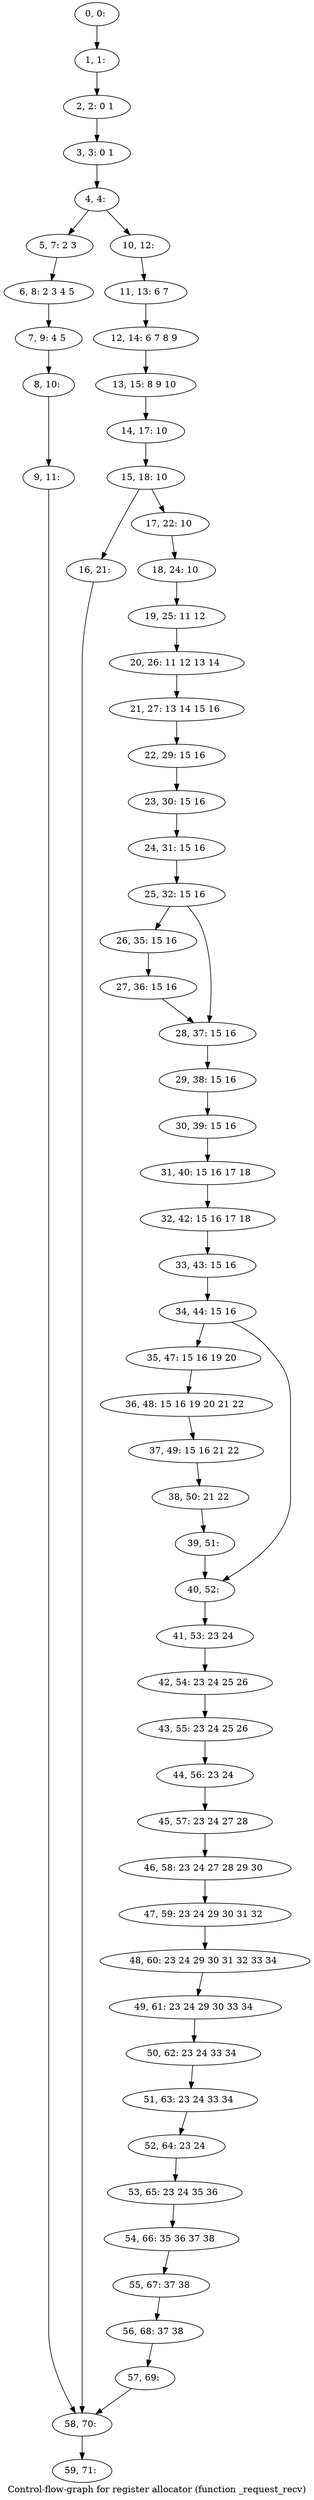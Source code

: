 digraph G {
graph [label="Control-flow-graph for register allocator (function _request_recv)"]
0[label="0, 0: "];
1[label="1, 1: "];
2[label="2, 2: 0 1 "];
3[label="3, 3: 0 1 "];
4[label="4, 4: "];
5[label="5, 7: 2 3 "];
6[label="6, 8: 2 3 4 5 "];
7[label="7, 9: 4 5 "];
8[label="8, 10: "];
9[label="9, 11: "];
10[label="10, 12: "];
11[label="11, 13: 6 7 "];
12[label="12, 14: 6 7 8 9 "];
13[label="13, 15: 8 9 10 "];
14[label="14, 17: 10 "];
15[label="15, 18: 10 "];
16[label="16, 21: "];
17[label="17, 22: 10 "];
18[label="18, 24: 10 "];
19[label="19, 25: 11 12 "];
20[label="20, 26: 11 12 13 14 "];
21[label="21, 27: 13 14 15 16 "];
22[label="22, 29: 15 16 "];
23[label="23, 30: 15 16 "];
24[label="24, 31: 15 16 "];
25[label="25, 32: 15 16 "];
26[label="26, 35: 15 16 "];
27[label="27, 36: 15 16 "];
28[label="28, 37: 15 16 "];
29[label="29, 38: 15 16 "];
30[label="30, 39: 15 16 "];
31[label="31, 40: 15 16 17 18 "];
32[label="32, 42: 15 16 17 18 "];
33[label="33, 43: 15 16 "];
34[label="34, 44: 15 16 "];
35[label="35, 47: 15 16 19 20 "];
36[label="36, 48: 15 16 19 20 21 22 "];
37[label="37, 49: 15 16 21 22 "];
38[label="38, 50: 21 22 "];
39[label="39, 51: "];
40[label="40, 52: "];
41[label="41, 53: 23 24 "];
42[label="42, 54: 23 24 25 26 "];
43[label="43, 55: 23 24 25 26 "];
44[label="44, 56: 23 24 "];
45[label="45, 57: 23 24 27 28 "];
46[label="46, 58: 23 24 27 28 29 30 "];
47[label="47, 59: 23 24 29 30 31 32 "];
48[label="48, 60: 23 24 29 30 31 32 33 34 "];
49[label="49, 61: 23 24 29 30 33 34 "];
50[label="50, 62: 23 24 33 34 "];
51[label="51, 63: 23 24 33 34 "];
52[label="52, 64: 23 24 "];
53[label="53, 65: 23 24 35 36 "];
54[label="54, 66: 35 36 37 38 "];
55[label="55, 67: 37 38 "];
56[label="56, 68: 37 38 "];
57[label="57, 69: "];
58[label="58, 70: "];
59[label="59, 71: "];
0->1 ;
1->2 ;
2->3 ;
3->4 ;
4->5 ;
4->10 ;
5->6 ;
6->7 ;
7->8 ;
8->9 ;
9->58 ;
10->11 ;
11->12 ;
12->13 ;
13->14 ;
14->15 ;
15->16 ;
15->17 ;
16->58 ;
17->18 ;
18->19 ;
19->20 ;
20->21 ;
21->22 ;
22->23 ;
23->24 ;
24->25 ;
25->26 ;
25->28 ;
26->27 ;
27->28 ;
28->29 ;
29->30 ;
30->31 ;
31->32 ;
32->33 ;
33->34 ;
34->35 ;
34->40 ;
35->36 ;
36->37 ;
37->38 ;
38->39 ;
39->40 ;
40->41 ;
41->42 ;
42->43 ;
43->44 ;
44->45 ;
45->46 ;
46->47 ;
47->48 ;
48->49 ;
49->50 ;
50->51 ;
51->52 ;
52->53 ;
53->54 ;
54->55 ;
55->56 ;
56->57 ;
57->58 ;
58->59 ;
}
